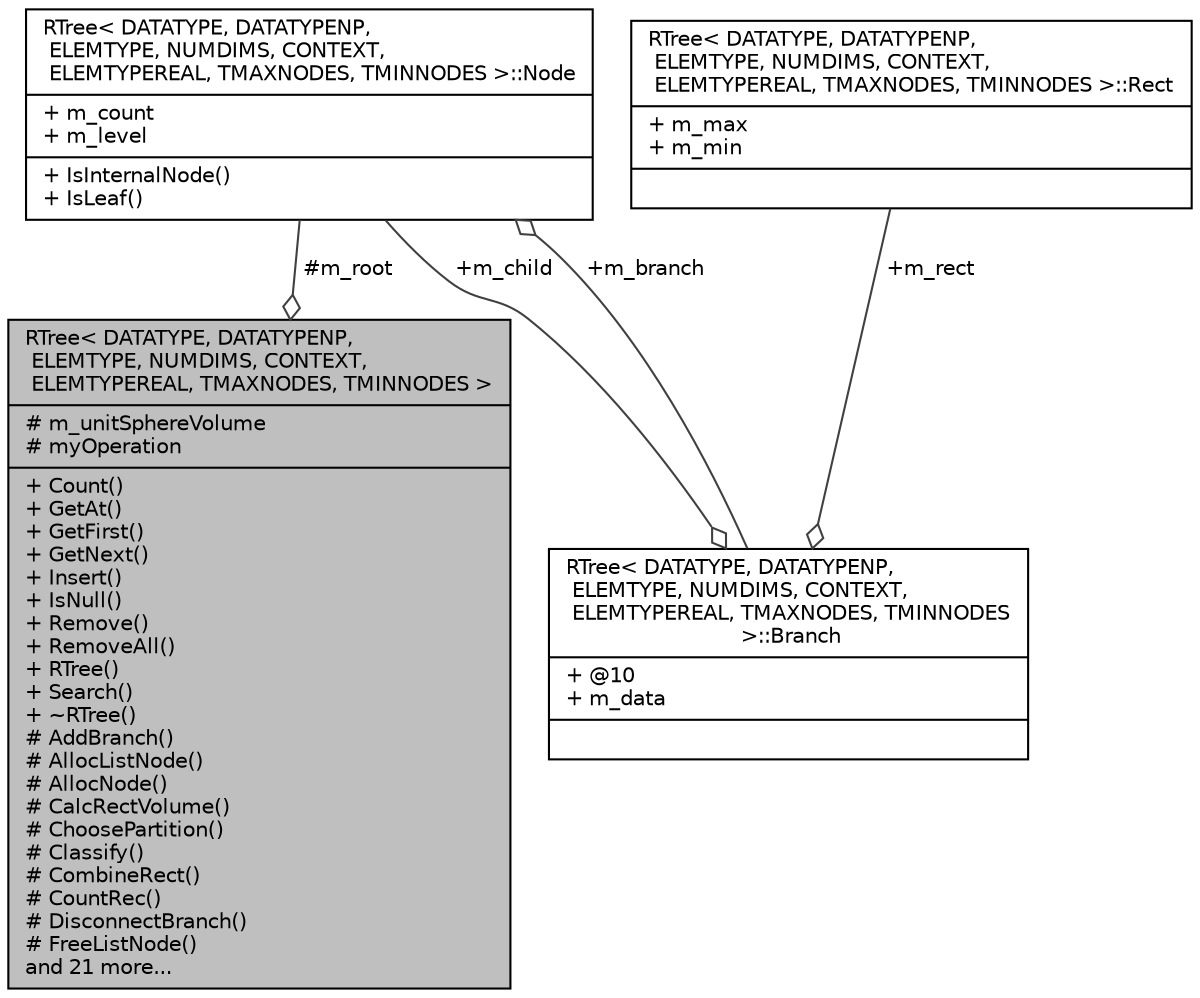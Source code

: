 digraph "RTree&lt; DATATYPE, DATATYPENP, ELEMTYPE, NUMDIMS, CONTEXT, ELEMTYPEREAL, TMAXNODES, TMINNODES &gt;"
{
  edge [fontname="Helvetica",fontsize="10",labelfontname="Helvetica",labelfontsize="10"];
  node [fontname="Helvetica",fontsize="10",shape=record];
  Node1 [label="{RTree\< DATATYPE, DATATYPENP,\l ELEMTYPE, NUMDIMS, CONTEXT,\l ELEMTYPEREAL, TMAXNODES, TMINNODES \>\n|# m_unitSphereVolume\l# myOperation\l|+ Count()\l+ GetAt()\l+ GetFirst()\l+ GetNext()\l+ Insert()\l+ IsNull()\l+ Remove()\l+ RemoveAll()\l+ RTree()\l+ Search()\l+ ~RTree()\l# AddBranch()\l# AllocListNode()\l# AllocNode()\l# CalcRectVolume()\l# ChoosePartition()\l# Classify()\l# CombineRect()\l# CountRec()\l# DisconnectBranch()\l# FreeListNode()\land 21 more...\l}",height=0.2,width=0.4,color="black", fillcolor="grey75", style="filled", fontcolor="black"];
  Node2 -> Node1 [color="grey25",fontsize="10",style="solid",label=" #m_root" ,arrowhead="odiamond",fontname="Helvetica"];
  Node2 [label="{RTree\< DATATYPE, DATATYPENP,\l ELEMTYPE, NUMDIMS, CONTEXT,\l ELEMTYPEREAL, TMAXNODES, TMINNODES \>::Node\n|+ m_count\l+ m_level\l|+ IsInternalNode()\l+ IsLeaf()\l}",height=0.2,width=0.4,color="black", fillcolor="white", style="filled",URL="$d0/df5/struct_r_tree_1_1_node.html",tooltip="Node for each branch level. "];
  Node3 -> Node2 [color="grey25",fontsize="10",style="solid",label=" +m_branch" ,arrowhead="odiamond",fontname="Helvetica"];
  Node3 [label="{RTree\< DATATYPE, DATATYPENP,\l ELEMTYPE, NUMDIMS, CONTEXT,\l ELEMTYPEREAL, TMAXNODES, TMINNODES\l \>::Branch\n|+ @10\l+ m_data\l|}",height=0.2,width=0.4,color="black", fillcolor="white", style="filled",URL="$dc/d04/struct_r_tree_1_1_branch.html"];
  Node2 -> Node3 [color="grey25",fontsize="10",style="solid",label=" +m_child" ,arrowhead="odiamond",fontname="Helvetica"];
  Node4 -> Node3 [color="grey25",fontsize="10",style="solid",label=" +m_rect" ,arrowhead="odiamond",fontname="Helvetica"];
  Node4 [label="{RTree\< DATATYPE, DATATYPENP,\l ELEMTYPE, NUMDIMS, CONTEXT,\l ELEMTYPEREAL, TMAXNODES, TMINNODES \>::Rect\n|+ m_max\l+ m_min\l|}",height=0.2,width=0.4,color="black", fillcolor="white", style="filled",URL="$d9/d0c/struct_r_tree_1_1_rect.html",tooltip="Minimal bounding rectangle (n-dimensional) "];
}

